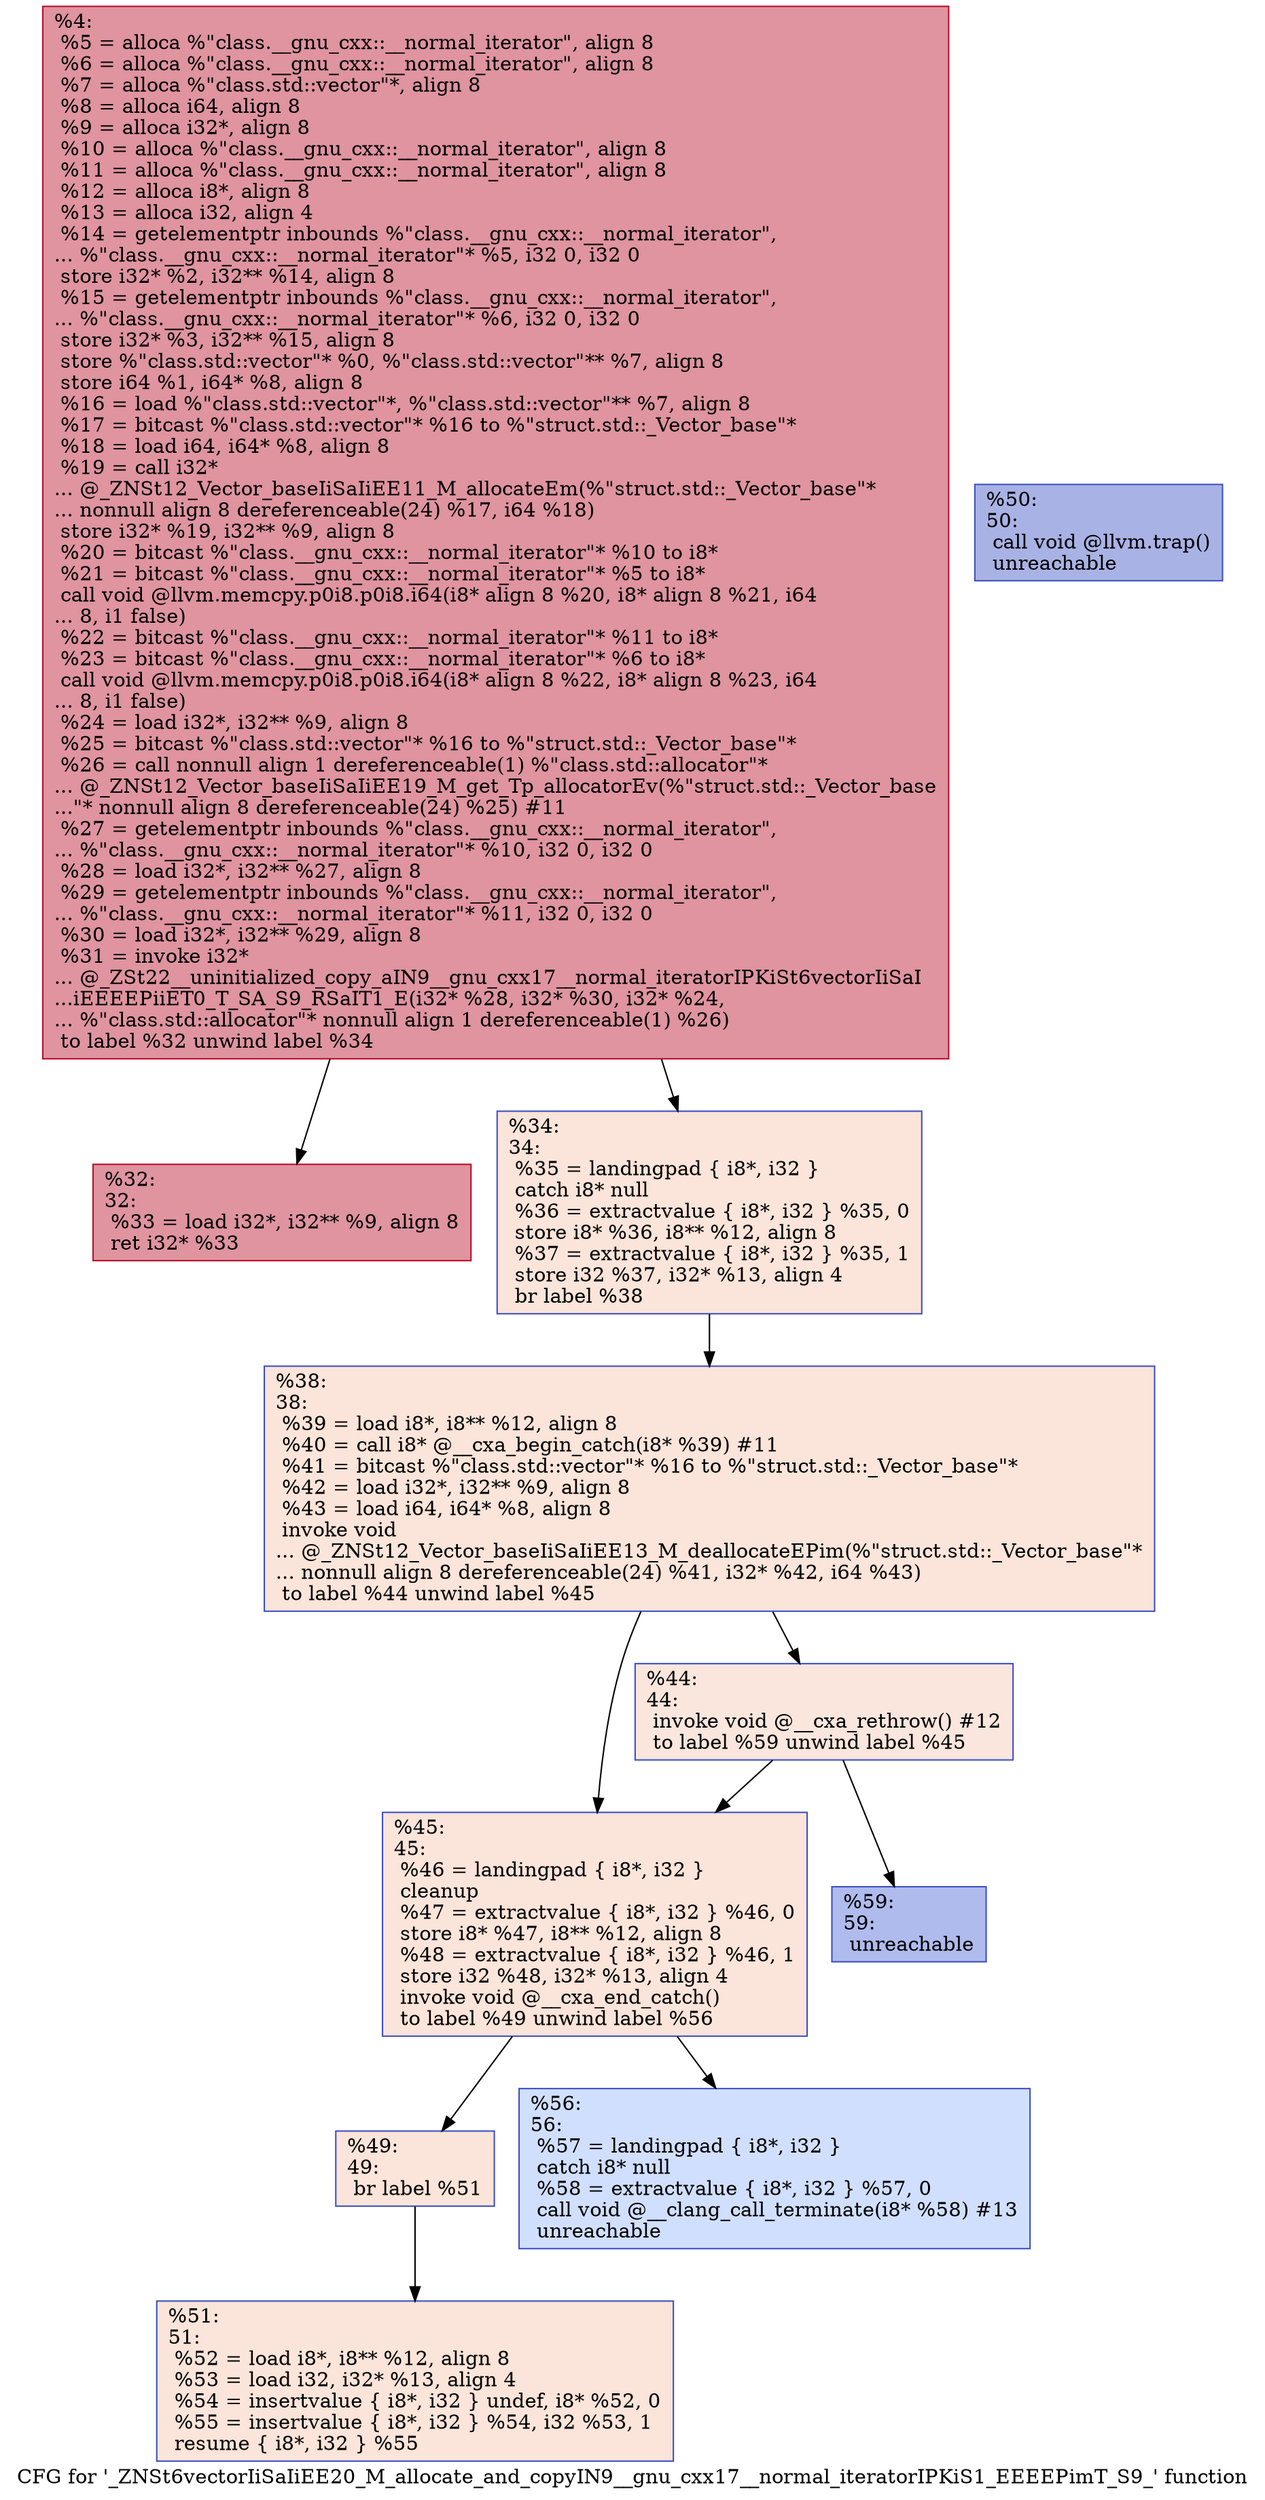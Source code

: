 digraph "CFG for '_ZNSt6vectorIiSaIiEE20_M_allocate_and_copyIN9__gnu_cxx17__normal_iteratorIPKiS1_EEEEPimT_S9_' function" {
	label="CFG for '_ZNSt6vectorIiSaIiEE20_M_allocate_and_copyIN9__gnu_cxx17__normal_iteratorIPKiS1_EEEEPimT_S9_' function";

	Node0x559aeab57b50 [shape=record,color="#b70d28ff", style=filled, fillcolor="#b70d2870",label="{%4:\l  %5 = alloca %\"class.__gnu_cxx::__normal_iterator\", align 8\l  %6 = alloca %\"class.__gnu_cxx::__normal_iterator\", align 8\l  %7 = alloca %\"class.std::vector\"*, align 8\l  %8 = alloca i64, align 8\l  %9 = alloca i32*, align 8\l  %10 = alloca %\"class.__gnu_cxx::__normal_iterator\", align 8\l  %11 = alloca %\"class.__gnu_cxx::__normal_iterator\", align 8\l  %12 = alloca i8*, align 8\l  %13 = alloca i32, align 4\l  %14 = getelementptr inbounds %\"class.__gnu_cxx::__normal_iterator\",\l... %\"class.__gnu_cxx::__normal_iterator\"* %5, i32 0, i32 0\l  store i32* %2, i32** %14, align 8\l  %15 = getelementptr inbounds %\"class.__gnu_cxx::__normal_iterator\",\l... %\"class.__gnu_cxx::__normal_iterator\"* %6, i32 0, i32 0\l  store i32* %3, i32** %15, align 8\l  store %\"class.std::vector\"* %0, %\"class.std::vector\"** %7, align 8\l  store i64 %1, i64* %8, align 8\l  %16 = load %\"class.std::vector\"*, %\"class.std::vector\"** %7, align 8\l  %17 = bitcast %\"class.std::vector\"* %16 to %\"struct.std::_Vector_base\"*\l  %18 = load i64, i64* %8, align 8\l  %19 = call i32*\l... @_ZNSt12_Vector_baseIiSaIiEE11_M_allocateEm(%\"struct.std::_Vector_base\"*\l... nonnull align 8 dereferenceable(24) %17, i64 %18)\l  store i32* %19, i32** %9, align 8\l  %20 = bitcast %\"class.__gnu_cxx::__normal_iterator\"* %10 to i8*\l  %21 = bitcast %\"class.__gnu_cxx::__normal_iterator\"* %5 to i8*\l  call void @llvm.memcpy.p0i8.p0i8.i64(i8* align 8 %20, i8* align 8 %21, i64\l... 8, i1 false)\l  %22 = bitcast %\"class.__gnu_cxx::__normal_iterator\"* %11 to i8*\l  %23 = bitcast %\"class.__gnu_cxx::__normal_iterator\"* %6 to i8*\l  call void @llvm.memcpy.p0i8.p0i8.i64(i8* align 8 %22, i8* align 8 %23, i64\l... 8, i1 false)\l  %24 = load i32*, i32** %9, align 8\l  %25 = bitcast %\"class.std::vector\"* %16 to %\"struct.std::_Vector_base\"*\l  %26 = call nonnull align 1 dereferenceable(1) %\"class.std::allocator\"*\l... @_ZNSt12_Vector_baseIiSaIiEE19_M_get_Tp_allocatorEv(%\"struct.std::_Vector_base\l...\"* nonnull align 8 dereferenceable(24) %25) #11\l  %27 = getelementptr inbounds %\"class.__gnu_cxx::__normal_iterator\",\l... %\"class.__gnu_cxx::__normal_iterator\"* %10, i32 0, i32 0\l  %28 = load i32*, i32** %27, align 8\l  %29 = getelementptr inbounds %\"class.__gnu_cxx::__normal_iterator\",\l... %\"class.__gnu_cxx::__normal_iterator\"* %11, i32 0, i32 0\l  %30 = load i32*, i32** %29, align 8\l  %31 = invoke i32*\l... @_ZSt22__uninitialized_copy_aIN9__gnu_cxx17__normal_iteratorIPKiSt6vectorIiSaI\l...iEEEEPiiET0_T_SA_S9_RSaIT1_E(i32* %28, i32* %30, i32* %24,\l... %\"class.std::allocator\"* nonnull align 1 dereferenceable(1) %26)\l          to label %32 unwind label %34\l}"];
	Node0x559aeab57b50 -> Node0x559aeab58de0;
	Node0x559aeab57b50 -> Node0x559aeab58e30;
	Node0x559aeab58de0 [shape=record,color="#b70d28ff", style=filled, fillcolor="#b70d2870",label="{%32:\l32:                                               \l  %33 = load i32*, i32** %9, align 8\l  ret i32* %33\l}"];
	Node0x559aeab58e30 [shape=record,color="#3d50c3ff", style=filled, fillcolor="#f5c1a970",label="{%34:\l34:                                               \l  %35 = landingpad \{ i8*, i32 \}\l          catch i8* null\l  %36 = extractvalue \{ i8*, i32 \} %35, 0\l  store i8* %36, i8** %12, align 8\l  %37 = extractvalue \{ i8*, i32 \} %35, 1\l  store i32 %37, i32* %13, align 4\l  br label %38\l}"];
	Node0x559aeab58e30 -> Node0x559aeab59450;
	Node0x559aeab59450 [shape=record,color="#3d50c3ff", style=filled, fillcolor="#f5c1a970",label="{%38:\l38:                                               \l  %39 = load i8*, i8** %12, align 8\l  %40 = call i8* @__cxa_begin_catch(i8* %39) #11\l  %41 = bitcast %\"class.std::vector\"* %16 to %\"struct.std::_Vector_base\"*\l  %42 = load i32*, i32** %9, align 8\l  %43 = load i64, i64* %8, align 8\l  invoke void\l... @_ZNSt12_Vector_baseIiSaIiEE13_M_deallocateEPim(%\"struct.std::_Vector_base\"*\l... nonnull align 8 dereferenceable(24) %41, i32* %42, i64 %43)\l          to label %44 unwind label %45\l}"];
	Node0x559aeab59450 -> Node0x559aeab597c0;
	Node0x559aeab59450 -> Node0x559aeab59810;
	Node0x559aeab597c0 [shape=record,color="#3d50c3ff", style=filled, fillcolor="#f3c7b170",label="{%44:\l44:                                               \l  invoke void @__cxa_rethrow() #12\l          to label %59 unwind label %45\l}"];
	Node0x559aeab597c0 -> Node0x559aeab59a10;
	Node0x559aeab597c0 -> Node0x559aeab59810;
	Node0x559aeab59810 [shape=record,color="#3d50c3ff", style=filled, fillcolor="#f5c1a970",label="{%45:\l45:                                               \l  %46 = landingpad \{ i8*, i32 \}\l          cleanup\l  %47 = extractvalue \{ i8*, i32 \} %46, 0\l  store i8* %47, i8** %12, align 8\l  %48 = extractvalue \{ i8*, i32 \} %46, 1\l  store i32 %48, i32* %13, align 4\l  invoke void @__cxa_end_catch()\l          to label %49 unwind label %56\l}"];
	Node0x559aeab59810 -> Node0x559aeab59e00;
	Node0x559aeab59810 -> Node0x559aeab59e50;
	Node0x559aeab59e00 [shape=record,color="#3d50c3ff", style=filled, fillcolor="#f5c1a970",label="{%49:\l49:                                               \l  br label %51\l}"];
	Node0x559aeab59e00 -> Node0x559aeab59fb0;
	Node0x559aeab5a070 [shape=record,color="#3d50c3ff", style=filled, fillcolor="#3d50c370",label="{%50:\l50:                                               \l  call void @llvm.trap()\l  unreachable\l}"];
	Node0x559aeab59fb0 [shape=record,color="#3d50c3ff", style=filled, fillcolor="#f5c1a970",label="{%51:\l51:                                               \l  %52 = load i8*, i8** %12, align 8\l  %53 = load i32, i32* %13, align 4\l  %54 = insertvalue \{ i8*, i32 \} undef, i8* %52, 0\l  %55 = insertvalue \{ i8*, i32 \} %54, i32 %53, 1\l  resume \{ i8*, i32 \} %55\l}"];
	Node0x559aeab59e50 [shape=record,color="#3d50c3ff", style=filled, fillcolor="#96b7ff70",label="{%56:\l56:                                               \l  %57 = landingpad \{ i8*, i32 \}\l          catch i8* null\l  %58 = extractvalue \{ i8*, i32 \} %57, 0\l  call void @__clang_call_terminate(i8* %58) #13\l  unreachable\l}"];
	Node0x559aeab59a10 [shape=record,color="#3d50c3ff", style=filled, fillcolor="#4c66d670",label="{%59:\l59:                                               \l  unreachable\l}"];
}
